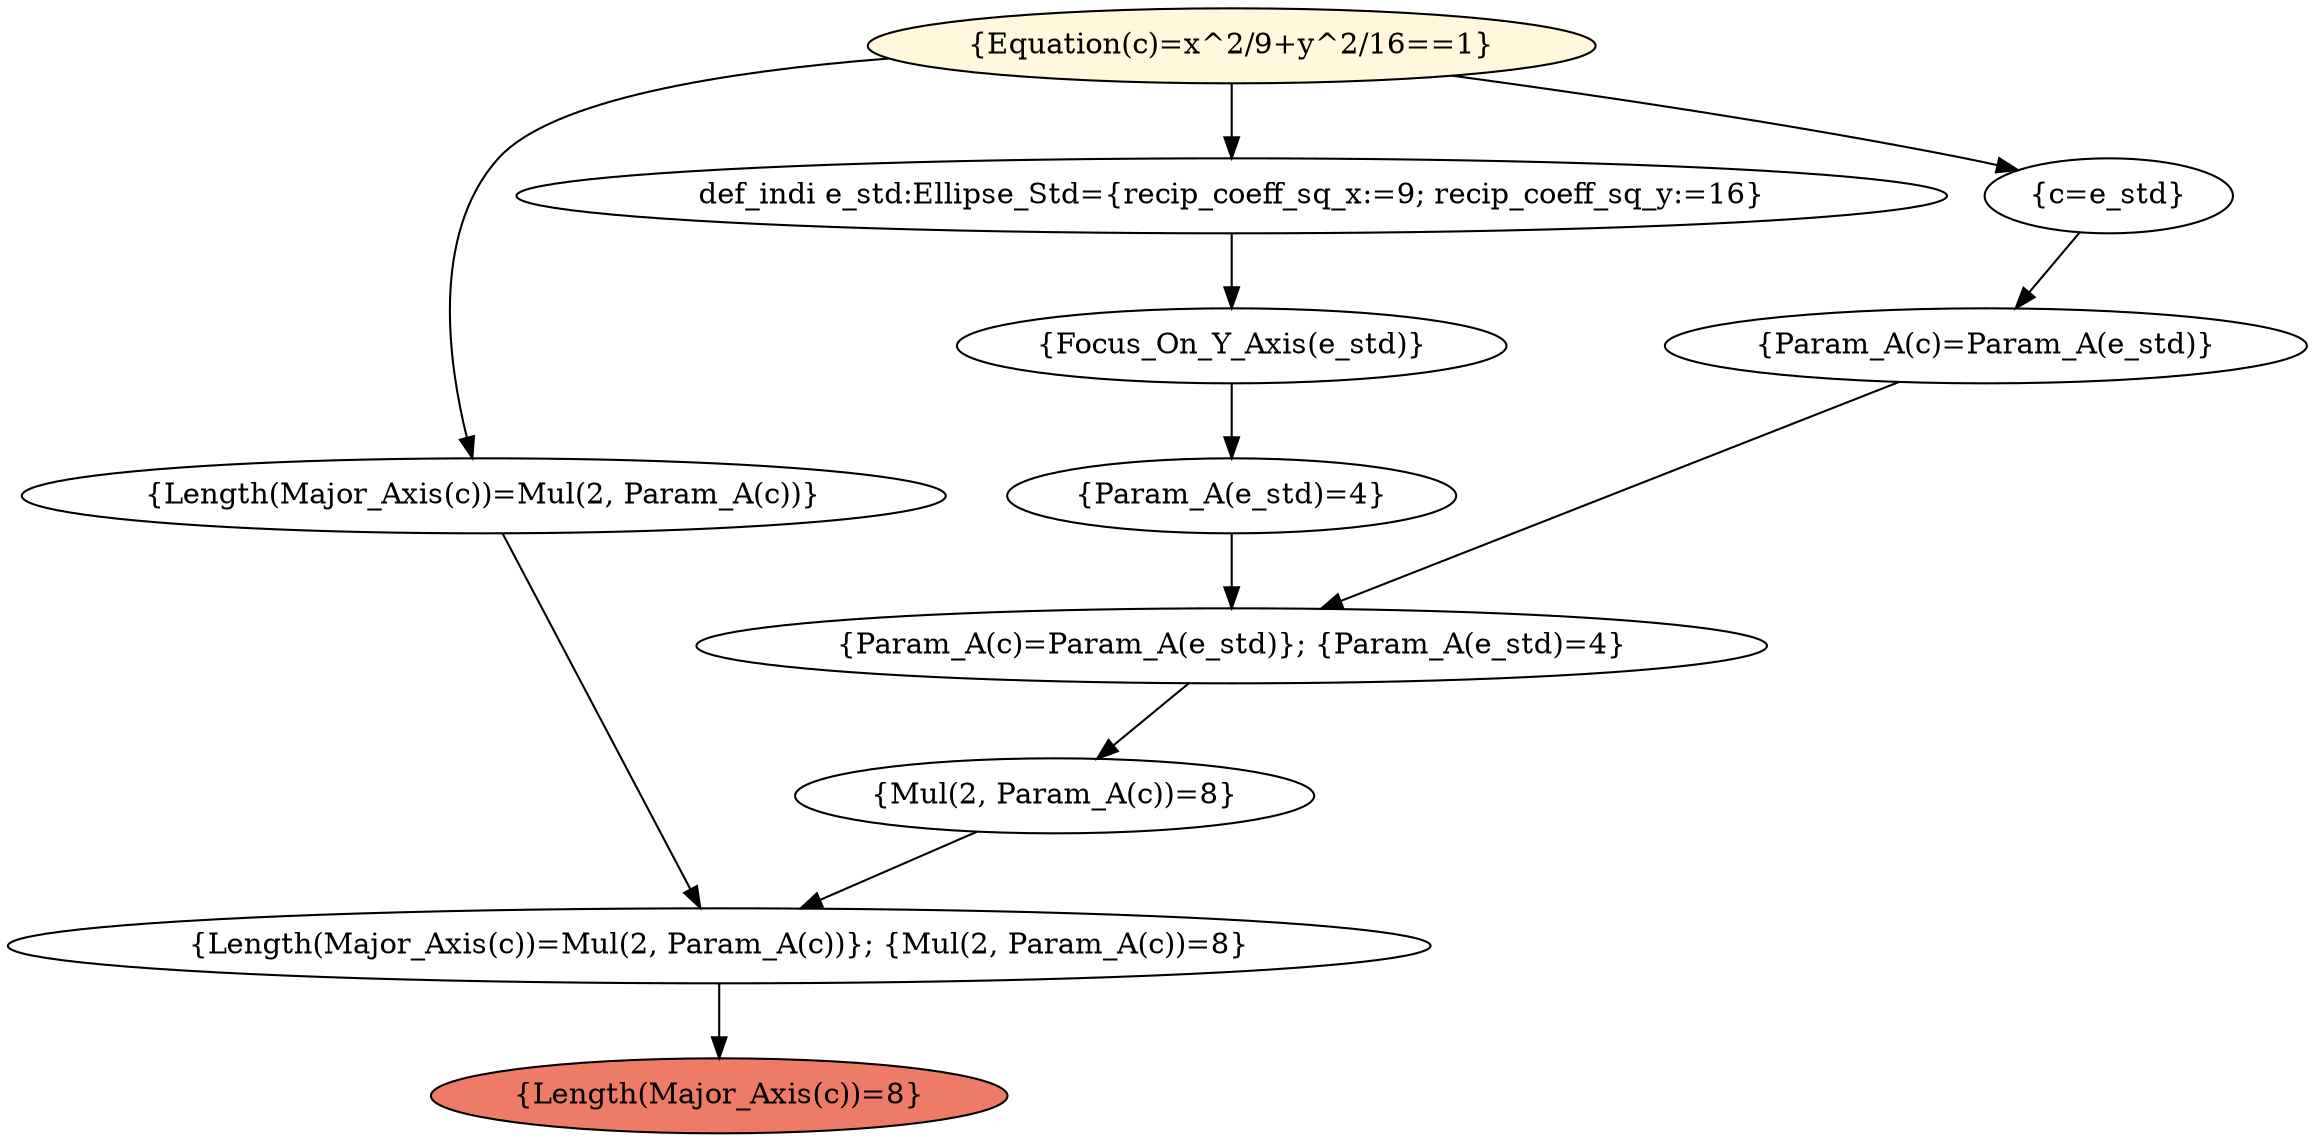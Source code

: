 digraph solving_process {
	graph [bb="0,0,901.91,540"];
	node [label="\N"];
	"{Equation(c)=x^2/9+y^2/16==1}"	[fillcolor=cornsilk,
		height=0.5,
		pos="478.83,522",
		style=filled,
		width=3.6469];
	"{Length(Major_Axis(c))=Mul(2, Param_A(c))}"	[height=0.5,
		pos="184.83,306",
		width=5.0551];
	"{Equation(c)=x^2/9+y^2/16==1}" -> "{Length(Major_Axis(c))=Mul(2, Param_A(c))}"	[pos="e,179.9,324.37 362.43,513.41 294.58,506.37 218.08,493.02 195.83,468 163.62,431.79 169.91,371.03 177.38,335.41"];
	"def_indi e_std:Ellipse_Std={recip_coeff_sq_x:=9; recip_coeff_sq_y:=16}"	[height=0.5,
		pos="478.83,450",
		width=7.6007];
	"{Equation(c)=x^2/9+y^2/16==1}" -> "def_indi e_std:Ellipse_Std={recip_coeff_sq_x:=9; recip_coeff_sq_y:=16}"	[pos="e,478.83,468.1 478.83,503.7 478.83,496.41 478.83,487.73 478.83,479.54"];
	"{c=e_std}"	[height=0.5,
		pos="817.83,450",
		width=1.3179];
	"{Equation(c)=x^2/9+y^2/16==1}" -> "{c=e_std}"	[pos="e,782.44,462.38 562.62,507.79 619.21,498.26 695.43,484.24 761.83,468 764.97,467.23 768.2,466.39 771.45,465.51"];
	"{Length(Major_Axis(c))=Mul(2, Param_A(c))}; {Mul(2, Param_A(c))=8}"	[height=0.5,
		pos="278.83,90",
		width=7.7451];
	"{Length(Major_Axis(c))=Mul(2, Param_A(c))}" -> "{Length(Major_Axis(c))=Mul(2, Param_A(c))}; {Mul(2, Param_A(c))=8}"	[pos="e,271.26,108.23 192.36,287.85 208.58,250.91 246.96,163.55 266.67,118.67"];
	"{Focus_On_Y_Axis(e_std)}"	[height=0.5,
		pos="478.83,378",
		width=3.1053];
	"def_indi e_std:Ellipse_Std={recip_coeff_sq_x:=9; recip_coeff_sq_y:=16}" -> "{Focus_On_Y_Axis(e_std)}"	[pos="e,478.83,396.1 478.83,431.7 478.83,424.41 478.83,415.73 478.83,407.54"];
	"{Param_A(c)=Param_A(e_std)}"	[height=0.5,
		pos="775.83,378",
		width=3.5025];
	"{c=e_std}" -> "{Param_A(c)=Param_A(e_std)}"	[pos="e,786.19,396.28 807.66,432.05 802.98,424.26 797.32,414.82 792.07,406.08"];
	"{Param_A(e_std)=4}"	[height=0.5,
		pos="478.83,306",
		width=2.4192];
	"{Focus_On_Y_Axis(e_std)}" -> "{Param_A(e_std)=4}"	[pos="e,478.83,324.1 478.83,359.7 478.83,352.41 478.83,343.73 478.83,335.54"];
	"{Param_A(c)=Param_A(e_std)}; {Param_A(e_std)=4}"	[height=0.5,
		pos="478.83,234",
		width=5.7773];
	"{Param_A(e_std)=4}" -> "{Param_A(c)=Param_A(e_std)}; {Param_A(e_std)=4}"	[pos="e,478.83,252.1 478.83,287.7 478.83,280.41 478.83,271.73 478.83,263.54"];
	"{Param_A(c)=Param_A(e_std)}" -> "{Param_A(c)=Param_A(e_std)}; {Param_A(e_std)=4}"	[pos="e,514.56,252.08 740.88,360.29 687.22,334.63 584.47,285.51 524.82,256.99"];
	"{Mul(2, Param_A(c))=8}"	[height=0.5,
		pos="411.83,162",
		width=2.8525];
	"{Param_A(c)=Param_A(e_std)}; {Param_A(e_std)=4}" -> "{Mul(2, Param_A(c))=8}"	[pos="e,428.2,180.1 462.26,215.7 454.39,207.47 444.83,197.48 436.16,188.42"];
	"{Mul(2, Param_A(c))=8}" -> "{Length(Major_Axis(c))=Mul(2, Param_A(c))}; {Mul(2, Param_A(c))=8}"	[pos="e,311.51,108.2 380.31,144.41 362.73,135.16 340.58,123.5 321.47,113.45"];
	"{Length(Major_Axis(c))=8}"	[fillcolor="#ee7b67",
		height=0.5,
		pos="278.83,18",
		style=filled,
		width=3.1233];
	"{Length(Major_Axis(c))=Mul(2, Param_A(c))}; {Mul(2, Param_A(c))=8}" -> "{Length(Major_Axis(c))=8}"	[pos="e,278.83,36.104 278.83,71.697 278.83,64.407 278.83,55.726 278.83,47.536"];
}
